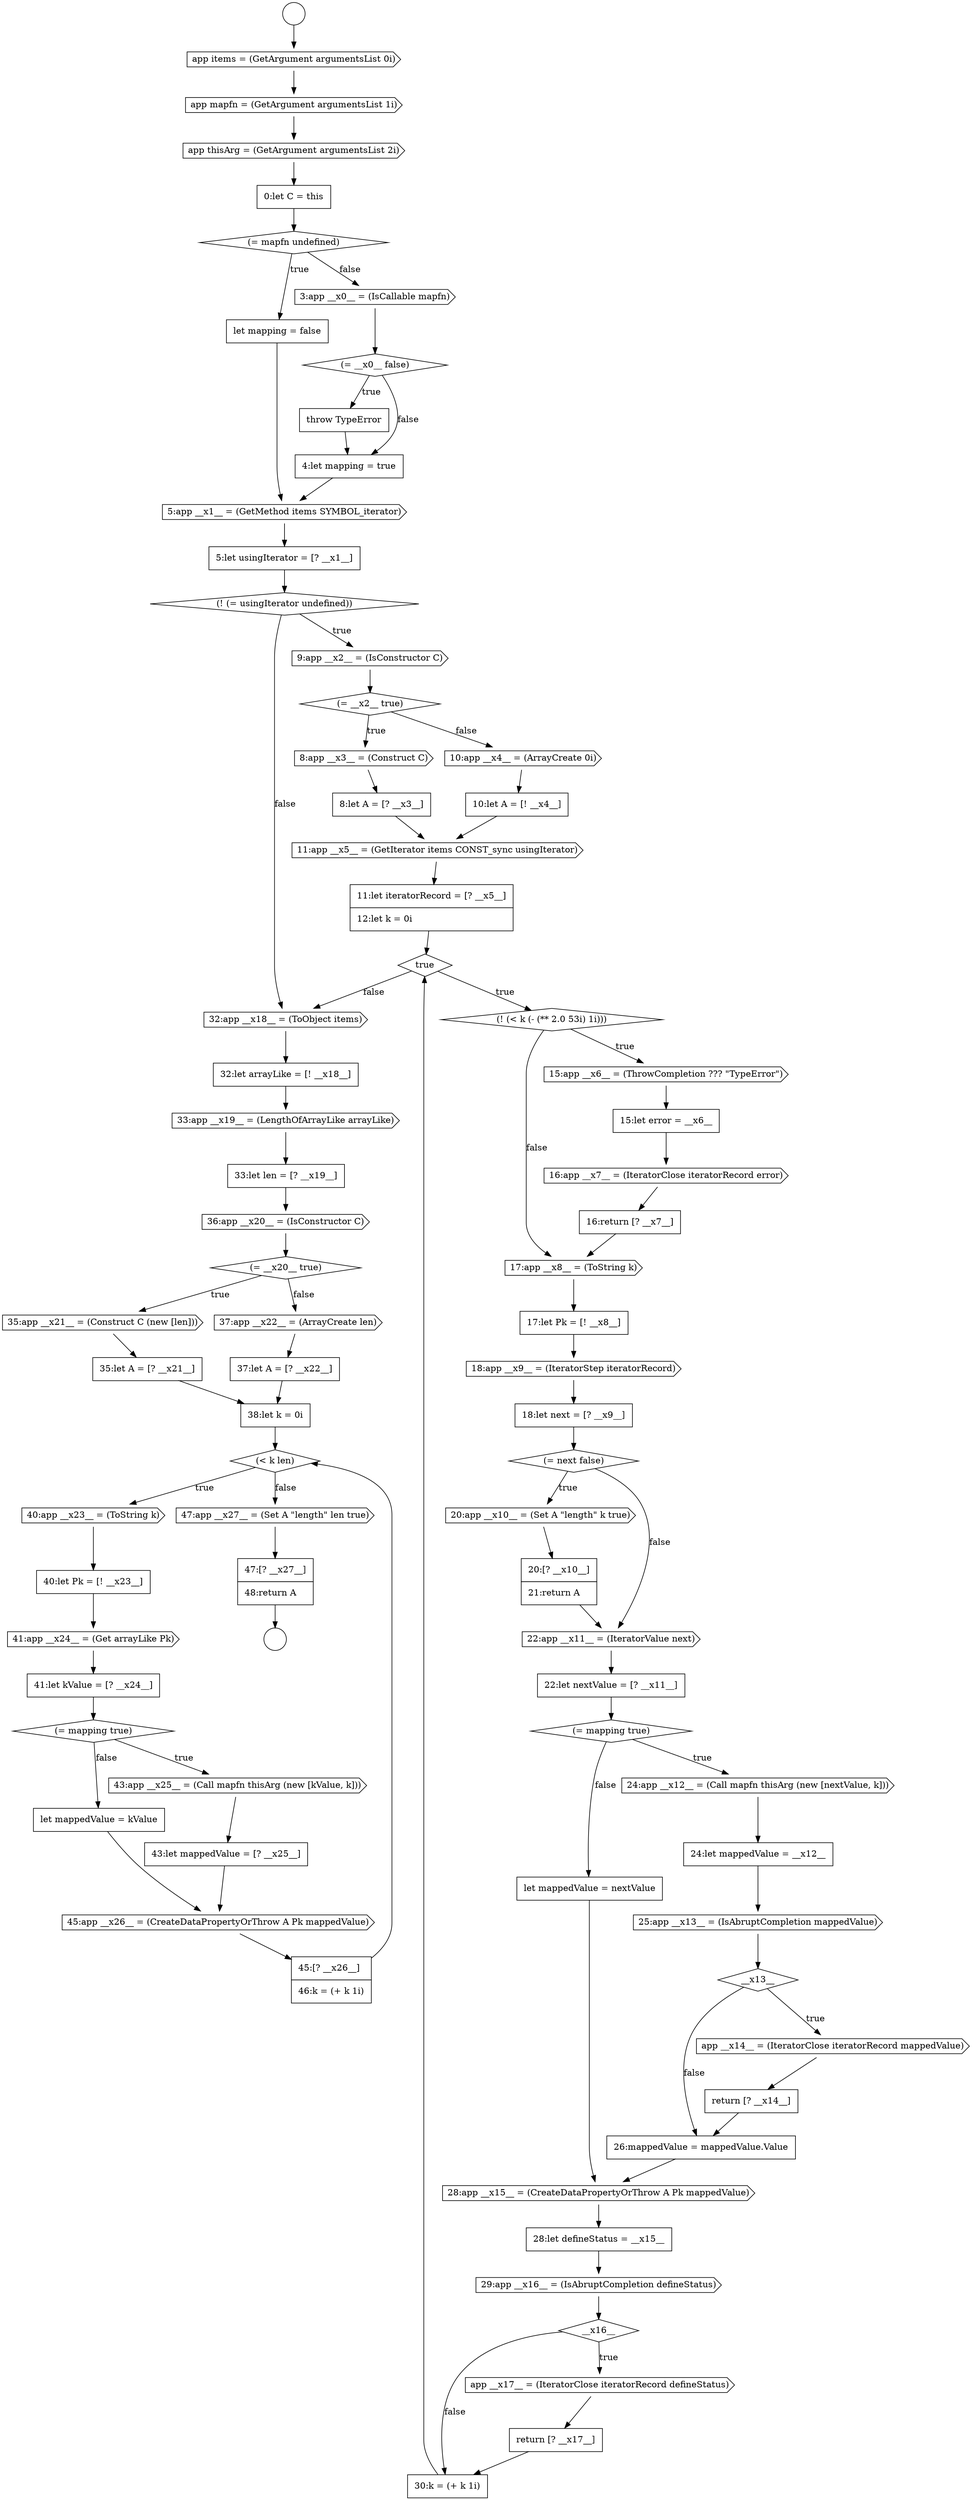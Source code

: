 digraph {
  node15995 [shape=none, margin=0, label=<<font color="black">
    <table border="0" cellborder="1" cellspacing="0" cellpadding="10">
      <tr><td align="left">35:let A = [? __x21__]</td></tr>
    </table>
  </font>> color="black" fillcolor="white" style=filled]
  node15982 [shape=none, margin=0, label=<<font color="black">
    <table border="0" cellborder="1" cellspacing="0" cellpadding="10">
      <tr><td align="left">28:let defineStatus = __x15__</td></tr>
    </table>
  </font>> color="black" fillcolor="white" style=filled]
  node15980 [shape=none, margin=0, label=<<font color="black">
    <table border="0" cellborder="1" cellspacing="0" cellpadding="10">
      <tr><td align="left">let mappedValue = nextValue</td></tr>
    </table>
  </font>> color="black" fillcolor="white" style=filled]
  node15981 [shape=cds, label=<<font color="black">28:app __x15__ = (CreateDataPropertyOrThrow A Pk mappedValue)</font>> color="black" fillcolor="white" style=filled]
  node15948 [shape=diamond, label=<<font color="black">(! (= usingIterator undefined))</font>> color="black" fillcolor="white" style=filled]
  node15963 [shape=cds, label=<<font color="black">17:app __x8__ = (ToString k)</font>> color="black" fillcolor="white" style=filled]
  node15990 [shape=cds, label=<<font color="black">33:app __x19__ = (LengthOfArrayLike arrayLike)</font>> color="black" fillcolor="white" style=filled]
  node15971 [shape=none, margin=0, label=<<font color="black">
    <table border="0" cellborder="1" cellspacing="0" cellpadding="10">
      <tr><td align="left">22:let nextValue = [? __x11__]</td></tr>
    </table>
  </font>> color="black" fillcolor="white" style=filled]
  node15943 [shape=diamond, label=<<font color="black">(= __x0__ false)</font>> color="black" fillcolor="white" style=filled]
  node16003 [shape=none, margin=0, label=<<font color="black">
    <table border="0" cellborder="1" cellspacing="0" cellpadding="10">
      <tr><td align="left">41:let kValue = [? __x24__]</td></tr>
    </table>
  </font>> color="black" fillcolor="white" style=filled]
  node15954 [shape=none, margin=0, label=<<font color="black">
    <table border="0" cellborder="1" cellspacing="0" cellpadding="10">
      <tr><td align="left">10:let A = [! __x4__]</td></tr>
    </table>
  </font>> color="black" fillcolor="white" style=filled]
  node15939 [shape=none, margin=0, label=<<font color="black">
    <table border="0" cellborder="1" cellspacing="0" cellpadding="10">
      <tr><td align="left">0:let C = this</td></tr>
    </table>
  </font>> color="black" fillcolor="white" style=filled]
  node15975 [shape=cds, label=<<font color="black">25:app __x13__ = (IsAbruptCompletion mappedValue)</font>> color="black" fillcolor="white" style=filled]
  node16007 [shape=none, margin=0, label=<<font color="black">
    <table border="0" cellborder="1" cellspacing="0" cellpadding="10">
      <tr><td align="left">let mappedValue = kValue</td></tr>
    </table>
  </font>> color="black" fillcolor="white" style=filled]
  node15986 [shape=none, margin=0, label=<<font color="black">
    <table border="0" cellborder="1" cellspacing="0" cellpadding="10">
      <tr><td align="left">return [? __x17__]</td></tr>
    </table>
  </font>> color="black" fillcolor="white" style=filled]
  node15958 [shape=diamond, label=<<font color="black">(! (&lt; k (- (** 2.0 53i) 1i)))</font>> color="black" fillcolor="white" style=filled]
  node15967 [shape=diamond, label=<<font color="black">(= next false)</font>> color="black" fillcolor="white" style=filled]
  node15952 [shape=none, margin=0, label=<<font color="black">
    <table border="0" cellborder="1" cellspacing="0" cellpadding="10">
      <tr><td align="left">8:let A = [? __x3__]</td></tr>
    </table>
  </font>> color="black" fillcolor="white" style=filled]
  node15979 [shape=none, margin=0, label=<<font color="black">
    <table border="0" cellborder="1" cellspacing="0" cellpadding="10">
      <tr><td align="left">26:mappedValue = mappedValue.Value</td></tr>
    </table>
  </font>> color="black" fillcolor="white" style=filled]
  node15962 [shape=none, margin=0, label=<<font color="black">
    <table border="0" cellborder="1" cellspacing="0" cellpadding="10">
      <tr><td align="left">16:return [? __x7__]</td></tr>
    </table>
  </font>> color="black" fillcolor="white" style=filled]
  node15935 [shape=circle label=" " color="black" fillcolor="white" style=filled]
  node16011 [shape=none, margin=0, label=<<font color="black">
    <table border="0" cellborder="1" cellspacing="0" cellpadding="10">
      <tr><td align="left">47:[? __x27__]</td></tr>
      <tr><td align="left">48:return A</td></tr>
    </table>
  </font>> color="black" fillcolor="white" style=filled]
  node15994 [shape=cds, label=<<font color="black">35:app __x21__ = (Construct C (new [len]))</font>> color="black" fillcolor="white" style=filled]
  node15999 [shape=diamond, label=<<font color="black">(&lt; k len)</font>> color="black" fillcolor="white" style=filled]
  node15947 [shape=none, margin=0, label=<<font color="black">
    <table border="0" cellborder="1" cellspacing="0" cellpadding="10">
      <tr><td align="left">5:let usingIterator = [? __x1__]</td></tr>
    </table>
  </font>> color="black" fillcolor="white" style=filled]
  node15984 [shape=diamond, label=<<font color="black">__x16__</font>> color="black" fillcolor="white" style=filled]
  node16004 [shape=diamond, label=<<font color="black">(= mapping true)</font>> color="black" fillcolor="white" style=filled]
  node15987 [shape=none, margin=0, label=<<font color="black">
    <table border="0" cellborder="1" cellspacing="0" cellpadding="10">
      <tr><td align="left">30:k = (+ k 1i)</td></tr>
    </table>
  </font>> color="black" fillcolor="white" style=filled]
  node15944 [shape=none, margin=0, label=<<font color="black">
    <table border="0" cellborder="1" cellspacing="0" cellpadding="10">
      <tr><td align="left">throw TypeError</td></tr>
    </table>
  </font>> color="black" fillcolor="white" style=filled]
  node15959 [shape=cds, label=<<font color="black">15:app __x6__ = (ThrowCompletion ??? &quot;TypeError&quot;)</font>> color="black" fillcolor="white" style=filled]
  node15972 [shape=diamond, label=<<font color="black">(= mapping true)</font>> color="black" fillcolor="white" style=filled]
  node16008 [shape=cds, label=<<font color="black">45:app __x26__ = (CreateDataPropertyOrThrow A Pk mappedValue)</font>> color="black" fillcolor="white" style=filled]
  node15934 [shape=circle label=" " color="black" fillcolor="white" style=filled]
  node15940 [shape=diamond, label=<<font color="black">(= mapfn undefined)</font>> color="black" fillcolor="white" style=filled]
  node15991 [shape=none, margin=0, label=<<font color="black">
    <table border="0" cellborder="1" cellspacing="0" cellpadding="10">
      <tr><td align="left">33:let len = [? __x19__]</td></tr>
    </table>
  </font>> color="black" fillcolor="white" style=filled]
  node15976 [shape=diamond, label=<<font color="black">__x13__</font>> color="black" fillcolor="white" style=filled]
  node15955 [shape=cds, label=<<font color="black">11:app __x5__ = (GetIterator items CONST_sync usingIterator)</font>> color="black" fillcolor="white" style=filled]
  node15998 [shape=none, margin=0, label=<<font color="black">
    <table border="0" cellborder="1" cellspacing="0" cellpadding="10">
      <tr><td align="left">38:let k = 0i</td></tr>
    </table>
  </font>> color="black" fillcolor="white" style=filled]
  node15951 [shape=cds, label=<<font color="black">8:app __x3__ = (Construct C)</font>> color="black" fillcolor="white" style=filled]
  node15946 [shape=cds, label=<<font color="black">5:app __x1__ = (GetMethod items SYMBOL_iterator)</font>> color="black" fillcolor="white" style=filled]
  node15936 [shape=cds, label=<<font color="black">app items = (GetArgument argumentsList 0i)</font>> color="black" fillcolor="white" style=filled]
  node15941 [shape=none, margin=0, label=<<font color="black">
    <table border="0" cellborder="1" cellspacing="0" cellpadding="10">
      <tr><td align="left">let mapping = false</td></tr>
    </table>
  </font>> color="black" fillcolor="white" style=filled]
  node16000 [shape=cds, label=<<font color="black">40:app __x23__ = (ToString k)</font>> color="black" fillcolor="white" style=filled]
  node15978 [shape=none, margin=0, label=<<font color="black">
    <table border="0" cellborder="1" cellspacing="0" cellpadding="10">
      <tr><td align="left">return [? __x14__]</td></tr>
    </table>
  </font>> color="black" fillcolor="white" style=filled]
  node15983 [shape=cds, label=<<font color="black">29:app __x16__ = (IsAbruptCompletion defineStatus)</font>> color="black" fillcolor="white" style=filled]
  node15988 [shape=cds, label=<<font color="black">32:app __x18__ = (ToObject items)</font>> color="black" fillcolor="white" style=filled]
  node16010 [shape=cds, label=<<font color="black">47:app __x27__ = (Set A &quot;length&quot; len true)</font>> color="black" fillcolor="white" style=filled]
  node15961 [shape=cds, label=<<font color="black">16:app __x7__ = (IteratorClose iteratorRecord error)</font>> color="black" fillcolor="white" style=filled]
  node15993 [shape=diamond, label=<<font color="black">(= __x20__ true)</font>> color="black" fillcolor="white" style=filled]
  node15968 [shape=cds, label=<<font color="black">20:app __x10__ = (Set A &quot;length&quot; k true)</font>> color="black" fillcolor="white" style=filled]
  node15966 [shape=none, margin=0, label=<<font color="black">
    <table border="0" cellborder="1" cellspacing="0" cellpadding="10">
      <tr><td align="left">18:let next = [? __x9__]</td></tr>
    </table>
  </font>> color="black" fillcolor="white" style=filled]
  node15960 [shape=none, margin=0, label=<<font color="black">
    <table border="0" cellborder="1" cellspacing="0" cellpadding="10">
      <tr><td align="left">15:let error = __x6__</td></tr>
    </table>
  </font>> color="black" fillcolor="white" style=filled]
  node16005 [shape=cds, label=<<font color="black">43:app __x25__ = (Call mapfn thisArg (new [kValue, k]))</font>> color="black" fillcolor="white" style=filled]
  node15992 [shape=cds, label=<<font color="black">36:app __x20__ = (IsConstructor C)</font>> color="black" fillcolor="white" style=filled]
  node15965 [shape=cds, label=<<font color="black">18:app __x9__ = (IteratorStep iteratorRecord)</font>> color="black" fillcolor="white" style=filled]
  node15973 [shape=cds, label=<<font color="black">24:app __x12__ = (Call mapfn thisArg (new [nextValue, k]))</font>> color="black" fillcolor="white" style=filled]
  node16001 [shape=none, margin=0, label=<<font color="black">
    <table border="0" cellborder="1" cellspacing="0" cellpadding="10">
      <tr><td align="left">40:let Pk = [! __x23__]</td></tr>
    </table>
  </font>> color="black" fillcolor="white" style=filled]
  node15956 [shape=none, margin=0, label=<<font color="black">
    <table border="0" cellborder="1" cellspacing="0" cellpadding="10">
      <tr><td align="left">11:let iteratorRecord = [? __x5__]</td></tr>
      <tr><td align="left">12:let k = 0i</td></tr>
    </table>
  </font>> color="black" fillcolor="white" style=filled]
  node15937 [shape=cds, label=<<font color="black">app mapfn = (GetArgument argumentsList 1i)</font>> color="black" fillcolor="white" style=filled]
  node15969 [shape=none, margin=0, label=<<font color="black">
    <table border="0" cellborder="1" cellspacing="0" cellpadding="10">
      <tr><td align="left">20:[? __x10__]</td></tr>
      <tr><td align="left">21:return A</td></tr>
    </table>
  </font>> color="black" fillcolor="white" style=filled]
  node15996 [shape=cds, label=<<font color="black">37:app __x22__ = (ArrayCreate len)</font>> color="black" fillcolor="white" style=filled]
  node15957 [shape=diamond, label=<<font color="black">true</font>> color="black" fillcolor="white" style=filled]
  node15997 [shape=none, margin=0, label=<<font color="black">
    <table border="0" cellborder="1" cellspacing="0" cellpadding="10">
      <tr><td align="left">37:let A = [? __x22__]</td></tr>
    </table>
  </font>> color="black" fillcolor="white" style=filled]
  node15964 [shape=none, margin=0, label=<<font color="black">
    <table border="0" cellborder="1" cellspacing="0" cellpadding="10">
      <tr><td align="left">17:let Pk = [! __x8__]</td></tr>
    </table>
  </font>> color="black" fillcolor="white" style=filled]
  node16009 [shape=none, margin=0, label=<<font color="black">
    <table border="0" cellborder="1" cellspacing="0" cellpadding="10">
      <tr><td align="left">45:[? __x26__]</td></tr>
      <tr><td align="left">46:k = (+ k 1i)</td></tr>
    </table>
  </font>> color="black" fillcolor="white" style=filled]
  node15950 [shape=diamond, label=<<font color="black">(= __x2__ true)</font>> color="black" fillcolor="white" style=filled]
  node15977 [shape=cds, label=<<font color="black">app __x14__ = (IteratorClose iteratorRecord mappedValue)</font>> color="black" fillcolor="white" style=filled]
  node15945 [shape=none, margin=0, label=<<font color="black">
    <table border="0" cellborder="1" cellspacing="0" cellpadding="10">
      <tr><td align="left">4:let mapping = true</td></tr>
    </table>
  </font>> color="black" fillcolor="white" style=filled]
  node15974 [shape=none, margin=0, label=<<font color="black">
    <table border="0" cellborder="1" cellspacing="0" cellpadding="10">
      <tr><td align="left">24:let mappedValue = __x12__</td></tr>
    </table>
  </font>> color="black" fillcolor="white" style=filled]
  node15953 [shape=cds, label=<<font color="black">10:app __x4__ = (ArrayCreate 0i)</font>> color="black" fillcolor="white" style=filled]
  node16006 [shape=none, margin=0, label=<<font color="black">
    <table border="0" cellborder="1" cellspacing="0" cellpadding="10">
      <tr><td align="left">43:let mappedValue = [? __x25__]</td></tr>
    </table>
  </font>> color="black" fillcolor="white" style=filled]
  node15938 [shape=cds, label=<<font color="black">app thisArg = (GetArgument argumentsList 2i)</font>> color="black" fillcolor="white" style=filled]
  node15989 [shape=none, margin=0, label=<<font color="black">
    <table border="0" cellborder="1" cellspacing="0" cellpadding="10">
      <tr><td align="left">32:let arrayLike = [! __x18__]</td></tr>
    </table>
  </font>> color="black" fillcolor="white" style=filled]
  node15949 [shape=cds, label=<<font color="black">9:app __x2__ = (IsConstructor C)</font>> color="black" fillcolor="white" style=filled]
  node15970 [shape=cds, label=<<font color="black">22:app __x11__ = (IteratorValue next)</font>> color="black" fillcolor="white" style=filled]
  node16002 [shape=cds, label=<<font color="black">41:app __x24__ = (Get arrayLike Pk)</font>> color="black" fillcolor="white" style=filled]
  node15985 [shape=cds, label=<<font color="black">app __x17__ = (IteratorClose iteratorRecord defineStatus)</font>> color="black" fillcolor="white" style=filled]
  node15942 [shape=cds, label=<<font color="black">3:app __x0__ = (IsCallable mapfn)</font>> color="black" fillcolor="white" style=filled]
  node15962 -> node15963 [ color="black"]
  node16002 -> node16003 [ color="black"]
  node15973 -> node15974 [ color="black"]
  node15953 -> node15954 [ color="black"]
  node16000 -> node16001 [ color="black"]
  node15952 -> node15955 [ color="black"]
  node15986 -> node15987 [ color="black"]
  node15977 -> node15978 [ color="black"]
  node15990 -> node15991 [ color="black"]
  node15967 -> node15968 [label=<<font color="black">true</font>> color="black"]
  node15967 -> node15970 [label=<<font color="black">false</font>> color="black"]
  node15976 -> node15977 [label=<<font color="black">true</font>> color="black"]
  node15976 -> node15979 [label=<<font color="black">false</font>> color="black"]
  node15980 -> node15981 [ color="black"]
  node15955 -> node15956 [ color="black"]
  node15964 -> node15965 [ color="black"]
  node16008 -> node16009 [ color="black"]
  node15966 -> node15967 [ color="black"]
  node15979 -> node15981 [ color="black"]
  node15951 -> node15952 [ color="black"]
  node15948 -> node15949 [label=<<font color="black">true</font>> color="black"]
  node15948 -> node15988 [label=<<font color="black">false</font>> color="black"]
  node15995 -> node15998 [ color="black"]
  node15947 -> node15948 [ color="black"]
  node15997 -> node15998 [ color="black"]
  node15954 -> node15955 [ color="black"]
  node16001 -> node16002 [ color="black"]
  node15957 -> node15958 [label=<<font color="black">true</font>> color="black"]
  node15957 -> node15988 [label=<<font color="black">false</font>> color="black"]
  node15938 -> node15939 [ color="black"]
  node15949 -> node15950 [ color="black"]
  node16005 -> node16006 [ color="black"]
  node15971 -> node15972 [ color="black"]
  node15970 -> node15971 [ color="black"]
  node16009 -> node15999 [ color="black"]
  node15983 -> node15984 [ color="black"]
  node15937 -> node15938 [ color="black"]
  node15943 -> node15944 [label=<<font color="black">true</font>> color="black"]
  node15943 -> node15945 [label=<<font color="black">false</font>> color="black"]
  node15993 -> node15994 [label=<<font color="black">true</font>> color="black"]
  node15993 -> node15996 [label=<<font color="black">false</font>> color="black"]
  node16010 -> node16011 [ color="black"]
  node16011 -> node15935 [ color="black"]
  node15963 -> node15964 [ color="black"]
  node15985 -> node15986 [ color="black"]
  node15936 -> node15937 [ color="black"]
  node16007 -> node16008 [ color="black"]
  node15944 -> node15945 [ color="black"]
  node15958 -> node15959 [label=<<font color="black">true</font>> color="black"]
  node15958 -> node15963 [label=<<font color="black">false</font>> color="black"]
  node15991 -> node15992 [ color="black"]
  node15946 -> node15947 [ color="black"]
  node15972 -> node15973 [label=<<font color="black">true</font>> color="black"]
  node15972 -> node15980 [label=<<font color="black">false</font>> color="black"]
  node15959 -> node15960 [ color="black"]
  node15989 -> node15990 [ color="black"]
  node16006 -> node16008 [ color="black"]
  node15965 -> node15966 [ color="black"]
  node15960 -> node15961 [ color="black"]
  node15939 -> node15940 [ color="black"]
  node15975 -> node15976 [ color="black"]
  node15994 -> node15995 [ color="black"]
  node15992 -> node15993 [ color="black"]
  node15988 -> node15989 [ color="black"]
  node15974 -> node15975 [ color="black"]
  node15956 -> node15957 [ color="black"]
  node15941 -> node15946 [ color="black"]
  node15996 -> node15997 [ color="black"]
  node15969 -> node15970 [ color="black"]
  node15934 -> node15936 [ color="black"]
  node15982 -> node15983 [ color="black"]
  node15945 -> node15946 [ color="black"]
  node15940 -> node15941 [label=<<font color="black">true</font>> color="black"]
  node15940 -> node15942 [label=<<font color="black">false</font>> color="black"]
  node15984 -> node15985 [label=<<font color="black">true</font>> color="black"]
  node15984 -> node15987 [label=<<font color="black">false</font>> color="black"]
  node16003 -> node16004 [ color="black"]
  node15968 -> node15969 [ color="black"]
  node15950 -> node15951 [label=<<font color="black">true</font>> color="black"]
  node15950 -> node15953 [label=<<font color="black">false</font>> color="black"]
  node15998 -> node15999 [ color="black"]
  node15987 -> node15957 [ color="black"]
  node15942 -> node15943 [ color="black"]
  node15961 -> node15962 [ color="black"]
  node15978 -> node15979 [ color="black"]
  node15999 -> node16000 [label=<<font color="black">true</font>> color="black"]
  node15999 -> node16010 [label=<<font color="black">false</font>> color="black"]
  node16004 -> node16005 [label=<<font color="black">true</font>> color="black"]
  node16004 -> node16007 [label=<<font color="black">false</font>> color="black"]
  node15981 -> node15982 [ color="black"]
}
